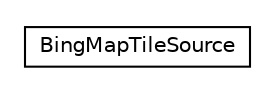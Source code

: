 #!/usr/local/bin/dot
#
# Class diagram 
# Generated by UMLGraph version R5_6-24-gf6e263 (http://www.umlgraph.org/)
#

digraph G {
	edge [fontname="Helvetica",fontsize=10,labelfontname="Helvetica",labelfontsize=10];
	node [fontname="Helvetica",fontsize=10,shape=plaintext];
	nodesep=0.25;
	ranksep=0.5;
	// org.osmdroid.tileprovider.tilesource.bing.BingMapTileSource
	c152 [label=<<table title="org.osmdroid.tileprovider.tilesource.bing.BingMapTileSource" border="0" cellborder="1" cellspacing="0" cellpadding="2" port="p" href="./BingMapTileSource.html">
		<tr><td><table border="0" cellspacing="0" cellpadding="1">
<tr><td align="center" balign="center"> BingMapTileSource </td></tr>
		</table></td></tr>
		</table>>, URL="./BingMapTileSource.html", fontname="Helvetica", fontcolor="black", fontsize=10.0];
}


